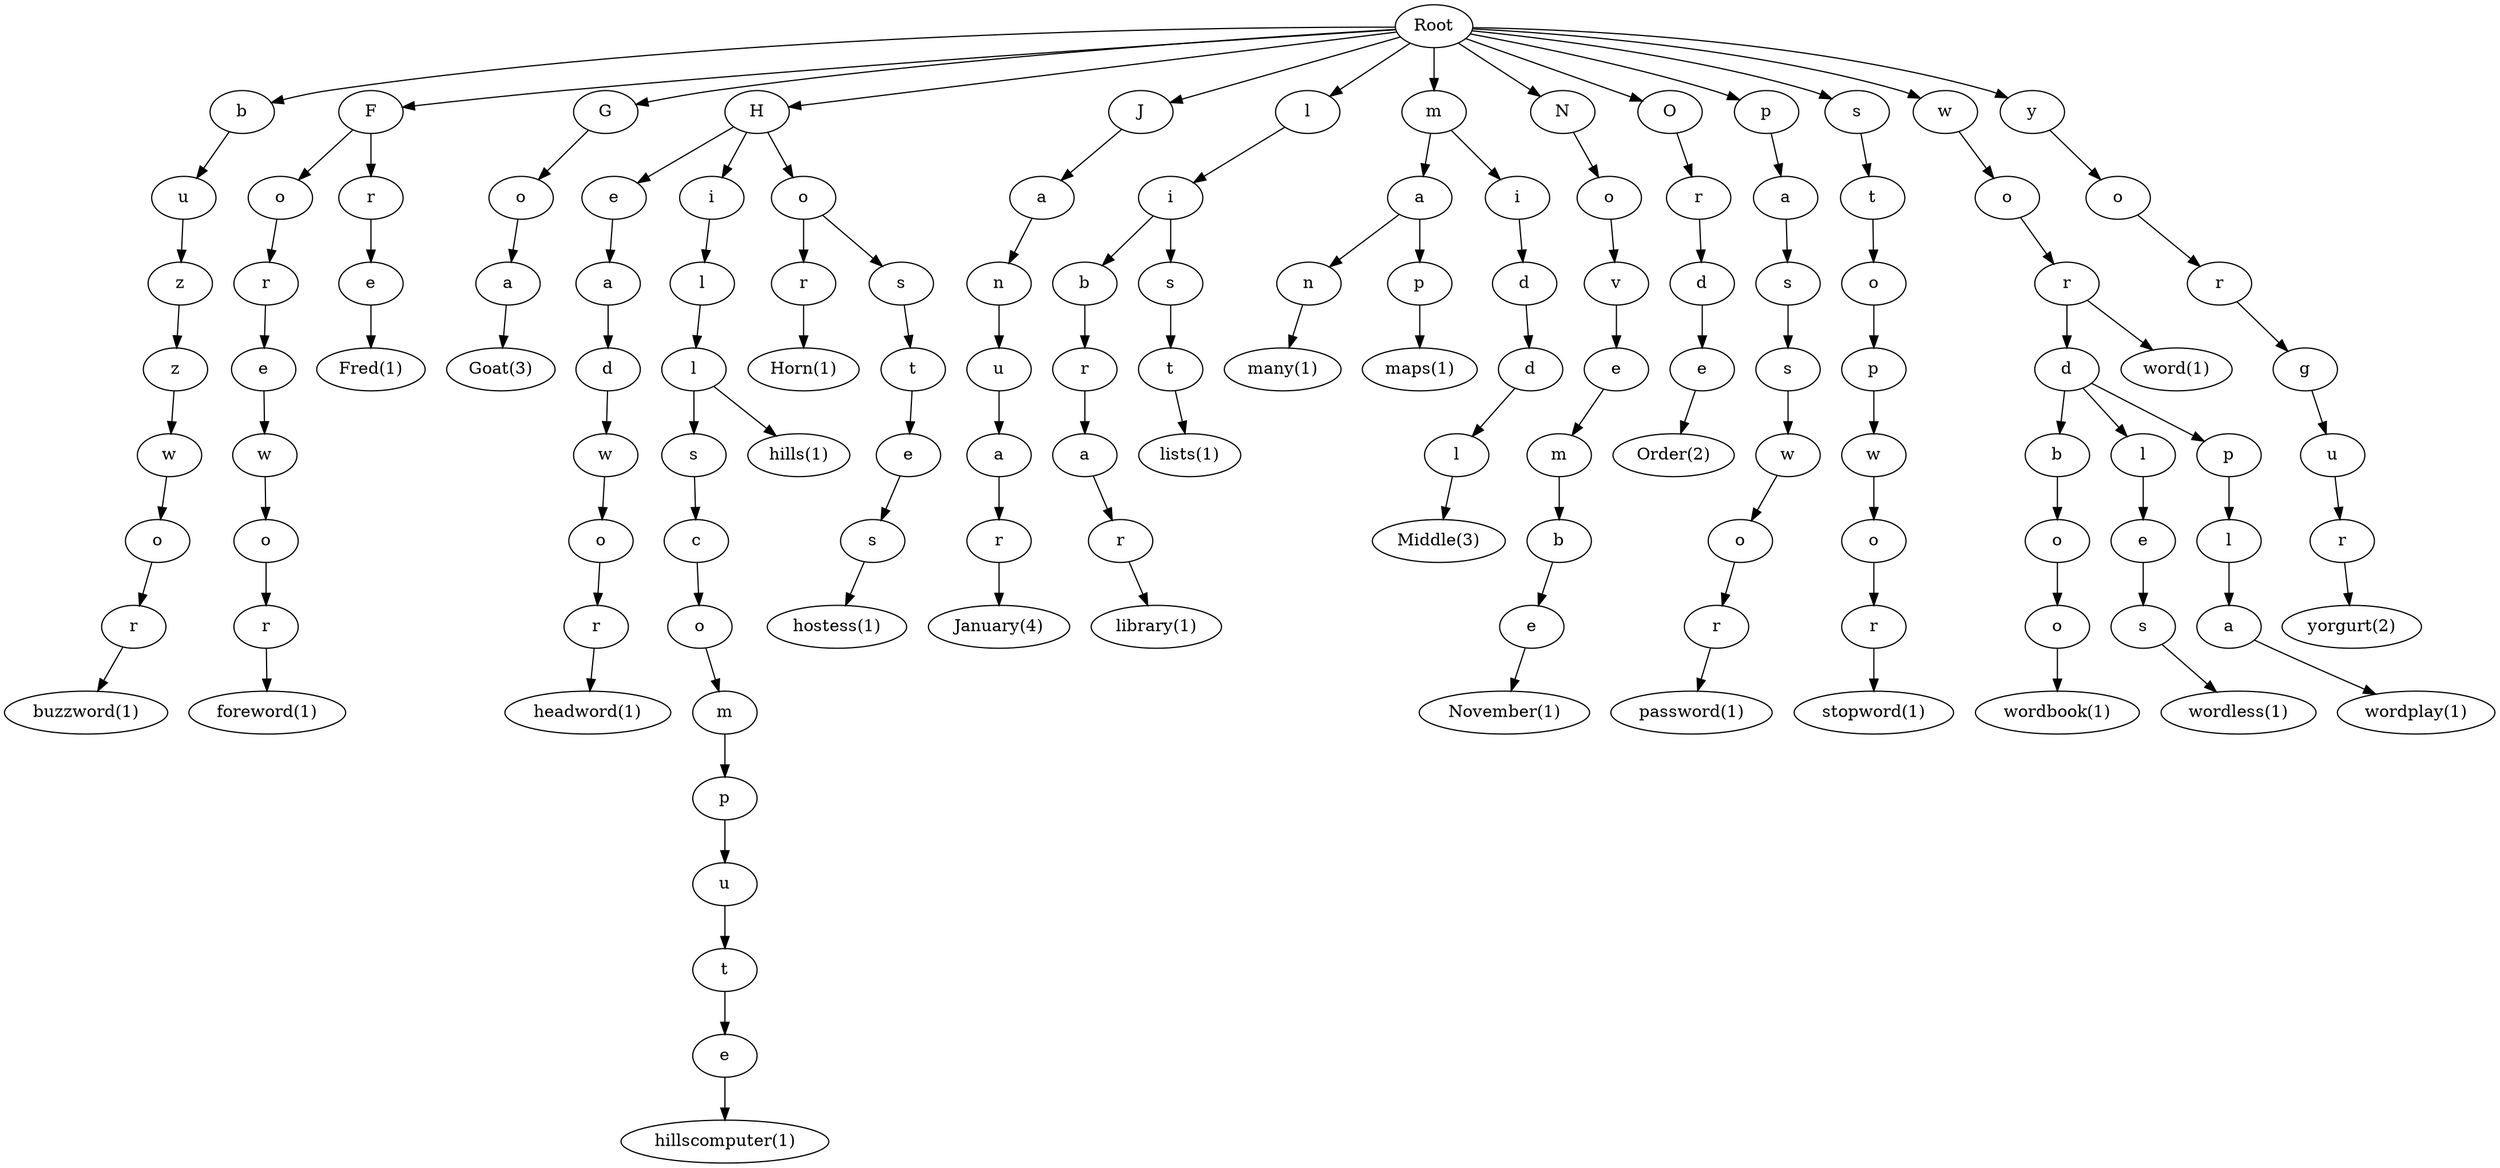 digraph g { 
"55c074b5b100" [label="Root"];
"55c07c90e400" [label="b"];
"55c07c90e450" [label="u"];
"55c07c90e580" [label="z"];
"55c07c90e6b0" [label="z"];
"55c07c90e7e0" [label="w"];
"55c07c90e910" [label="o"];
"55c07c90ea40" [label="r"];
"55c07c90eb70" [label="buzzword(1)"];
"55c07c908530" [label="F"];
"55c07c90d250" [label="o"];
"55c07c90d2a0" [label="r"];
"55c07c90d3d0" [label="e"];
"55c07c90d500" [label="w"];
"55c07c90d630" [label="o"];
"55c07c90d760" [label="r"];
"55c07c90d890" [label="foreword(1)"];
"55c07c9064f0" [label="r"];
"55c07c906620" [label="e"];
"55c07c906750" [label="Fred(1)"];
"55c07c9098b0" [label="G"];
"55c07c909900" [label="o"];
"55c07c909a30" [label="a"];
"55c07c909b60" [label="Goat(3)"];
"55c07c906950" [label="H"];
"55c07c90f220" [label="e"];
"55c07c90f270" [label="a"];
"55c07c90f3a0" [label="d"];
"55c07c90f4d0" [label="w"];
"55c07c90f600" [label="o"];
"55c07c90f730" [label="r"];
"55c07c90f860" [label="headword(1)"];
"55c07c90b3c0" [label="i"];
"55c07c90b410" [label="l"];
"55c07c90b540" [label="l"];
"55c07c90be40" [label="s"];
"55c07c90be90" [label="c"];
"55c07c90bfc0" [label="o"];
"55c07c90c0f0" [label="m"];
"55c07c90c220" [label="p"];
"55c07c90c350" [label="u"];
"55c07c90c480" [label="t"];
"55c07c90c5b0" [label="e"];
"55c07c90c6e0" [label="hillscomputer(1)"];
"55c07c90b670" [label="hills(1)"];
"55c07c9069a0" [label="o"];
"55c07c906ad0" [label="r"];
"55c07c906c00" [label="Horn(1)"];
"55c07c906e00" [label="s"];
"55c07c906e50" [label="t"];
"55c07c906f80" [label="e"];
"55c07c9070b0" [label="s"];
"55c07c9071e0" [label="hostess(1)"];
"55c07c909d60" [label="J"];
"55c07c909db0" [label="a"];
"55c07c909ee0" [label="n"];
"55c07c90a010" [label="u"];
"55c07c90a140" [label="a"];
"55c07c90a270" [label="r"];
"55c07c90a3a0" [label="January(4)"];
"55c07c907890" [label="l"];
"55c07c9078e0" [label="i"];
"55c07c907a10" [label="b"];
"55c07c907b40" [label="r"];
"55c07c907c70" [label="a"];
"55c07c907da0" [label="r"];
"55c07c907ed0" [label="library(1)"];
"55c07c90b870" [label="s"];
"55c07c90b8c0" [label="t"];
"55c07c90b9f0" [label="lists(1)"];
"55c07c9073e0" [label="m"];
"55c07c907430" [label="a"];
"55c07c907560" [label="n"];
"55c07c907690" [label="many(1)"];
"55c07c90bbf0" [label="p"];
"55c07c90bc40" [label="maps(1)"];
"55c07c9092d0" [label="i"];
"55c07c909320" [label="d"];
"55c07c909450" [label="d"];
"55c07c909580" [label="l"];
"55c07c9096b0" [label="Middle(3)"];
"55c07c9080d0" [label="N"];
"55c07c908120" [label="o"];
"55c07c908250" [label="v"];
"55c07c908380" [label="e"];
"55c07c9084b0" [label="m"];
"55c07c908e70" [label="b"];
"55c07c908fa0" [label="e"];
"55c07c9090d0" [label="November(1)"];
"55c07c90a5a0" [label="O"];
"55c07c90a5f0" [label="r"];
"55c07c90a720" [label="d"];
"55c07c90a850" [label="e"];
"55c07c90a980" [label="Order(2)"];
"55c07c90c8e0" [label="p"];
"55c07c90c930" [label="a"];
"55c07c90ca60" [label="s"];
"55c07c90cb90" [label="s"];
"55c07c90ccc0" [label="w"];
"55c07c90cdf0" [label="o"];
"55c07c90cf20" [label="r"];
"55c07c90d050" [label="password(1)"];
"55c07c90ff10" [label="s"];
"55c07c90ff60" [label="t"];
"55c07c910090" [label="o"];
"55c07c9101c0" [label="p"];
"55c07c9102f0" [label="w"];
"55c07c910420" [label="o"];
"55c07c910550" [label="r"];
"55c07c910680" [label="stopword(1)"];
"55c07c90da90" [label="w"];
"55c07c90dae0" [label="o"];
"55c07c90dc10" [label="r"];
"55c07c90dd40" [label="d"];
"55c07c90fa60" [label="b"];
"55c07c90fab0" [label="o"];
"55c07c90fbe0" [label="o"];
"55c07c90fd10" [label="wordbook(1)"];
"55c07c90de70" [label="l"];
"55c07c90dfa0" [label="e"];
"55c07c90e0d0" [label="s"];
"55c07c90e200" [label="wordless(1)"];
"55c07c90ed70" [label="p"];
"55c07c90edc0" [label="l"];
"55c07c90eef0" [label="a"];
"55c07c90f020" [label="wordplay(1)"];
"55c07c910880" [label="word(1)"];
"55c07c90ab80" [label="y"];
"55c07c90abd0" [label="o"];
"55c07c90ad00" [label="r"];
"55c07c90ae30" [label="g"];
"55c07c90af60" [label="u"];
"55c07c90b090" [label="r"];
"55c07c90b1c0" [label="yorgurt(2)"];
"55c074b5b100"   -> "55c07c90e400" ;
"55c07c90e400"   -> "55c07c90e450" ;
"55c07c90e450"   -> "55c07c90e580" ;
"55c07c90e580"   -> "55c07c90e6b0" ;
"55c07c90e6b0"   -> "55c07c90e7e0" ;
"55c07c90e7e0"   -> "55c07c90e910" ;
"55c07c90e910"   -> "55c07c90ea40" ;
"55c07c90ea40"   -> "55c07c90eb70" ;
"55c074b5b100"   -> "55c07c908530" ;
"55c07c908530"   -> "55c07c90d250" ;
"55c07c90d250"   -> "55c07c90d2a0" ;
"55c07c90d2a0"   -> "55c07c90d3d0" ;
"55c07c90d3d0"   -> "55c07c90d500" ;
"55c07c90d500"   -> "55c07c90d630" ;
"55c07c90d630"   -> "55c07c90d760" ;
"55c07c90d760"   -> "55c07c90d890" ;
"55c07c908530"   -> "55c07c9064f0" ;
"55c07c9064f0"   -> "55c07c906620" ;
"55c07c906620"   -> "55c07c906750" ;
"55c074b5b100"   -> "55c07c9098b0" ;
"55c07c9098b0"   -> "55c07c909900" ;
"55c07c909900"   -> "55c07c909a30" ;
"55c07c909a30"   -> "55c07c909b60" ;
"55c074b5b100"   -> "55c07c906950" ;
"55c07c906950"   -> "55c07c90f220" ;
"55c07c90f220"   -> "55c07c90f270" ;
"55c07c90f270"   -> "55c07c90f3a0" ;
"55c07c90f3a0"   -> "55c07c90f4d0" ;
"55c07c90f4d0"   -> "55c07c90f600" ;
"55c07c90f600"   -> "55c07c90f730" ;
"55c07c90f730"   -> "55c07c90f860" ;
"55c07c906950"   -> "55c07c90b3c0" ;
"55c07c90b3c0"   -> "55c07c90b410" ;
"55c07c90b410"   -> "55c07c90b540" ;
"55c07c90b540"   -> "55c07c90be40" ;
"55c07c90be40"   -> "55c07c90be90" ;
"55c07c90be90"   -> "55c07c90bfc0" ;
"55c07c90bfc0"   -> "55c07c90c0f0" ;
"55c07c90c0f0"   -> "55c07c90c220" ;
"55c07c90c220"   -> "55c07c90c350" ;
"55c07c90c350"   -> "55c07c90c480" ;
"55c07c90c480"   -> "55c07c90c5b0" ;
"55c07c90c5b0"   -> "55c07c90c6e0" ;
"55c07c90b540"   -> "55c07c90b670" ;
"55c07c906950"   -> "55c07c9069a0" ;
"55c07c9069a0"   -> "55c07c906ad0" ;
"55c07c906ad0"   -> "55c07c906c00" ;
"55c07c9069a0"   -> "55c07c906e00" ;
"55c07c906e00"   -> "55c07c906e50" ;
"55c07c906e50"   -> "55c07c906f80" ;
"55c07c906f80"   -> "55c07c9070b0" ;
"55c07c9070b0"   -> "55c07c9071e0" ;
"55c074b5b100"   -> "55c07c909d60" ;
"55c07c909d60"   -> "55c07c909db0" ;
"55c07c909db0"   -> "55c07c909ee0" ;
"55c07c909ee0"   -> "55c07c90a010" ;
"55c07c90a010"   -> "55c07c90a140" ;
"55c07c90a140"   -> "55c07c90a270" ;
"55c07c90a270"   -> "55c07c90a3a0" ;
"55c074b5b100"   -> "55c07c907890" ;
"55c07c907890"   -> "55c07c9078e0" ;
"55c07c9078e0"   -> "55c07c907a10" ;
"55c07c907a10"   -> "55c07c907b40" ;
"55c07c907b40"   -> "55c07c907c70" ;
"55c07c907c70"   -> "55c07c907da0" ;
"55c07c907da0"   -> "55c07c907ed0" ;
"55c07c9078e0"   -> "55c07c90b870" ;
"55c07c90b870"   -> "55c07c90b8c0" ;
"55c07c90b8c0"   -> "55c07c90b9f0" ;
"55c074b5b100"   -> "55c07c9073e0" ;
"55c07c9073e0"   -> "55c07c907430" ;
"55c07c907430"   -> "55c07c907560" ;
"55c07c907560"   -> "55c07c907690" ;
"55c07c907430"   -> "55c07c90bbf0" ;
"55c07c90bbf0"   -> "55c07c90bc40" ;
"55c07c9073e0"   -> "55c07c9092d0" ;
"55c07c9092d0"   -> "55c07c909320" ;
"55c07c909320"   -> "55c07c909450" ;
"55c07c909450"   -> "55c07c909580" ;
"55c07c909580"   -> "55c07c9096b0" ;
"55c074b5b100"   -> "55c07c9080d0" ;
"55c07c9080d0"   -> "55c07c908120" ;
"55c07c908120"   -> "55c07c908250" ;
"55c07c908250"   -> "55c07c908380" ;
"55c07c908380"   -> "55c07c9084b0" ;
"55c07c9084b0"   -> "55c07c908e70" ;
"55c07c908e70"   -> "55c07c908fa0" ;
"55c07c908fa0"   -> "55c07c9090d0" ;
"55c074b5b100"   -> "55c07c90a5a0" ;
"55c07c90a5a0"   -> "55c07c90a5f0" ;
"55c07c90a5f0"   -> "55c07c90a720" ;
"55c07c90a720"   -> "55c07c90a850" ;
"55c07c90a850"   -> "55c07c90a980" ;
"55c074b5b100"   -> "55c07c90c8e0" ;
"55c07c90c8e0"   -> "55c07c90c930" ;
"55c07c90c930"   -> "55c07c90ca60" ;
"55c07c90ca60"   -> "55c07c90cb90" ;
"55c07c90cb90"   -> "55c07c90ccc0" ;
"55c07c90ccc0"   -> "55c07c90cdf0" ;
"55c07c90cdf0"   -> "55c07c90cf20" ;
"55c07c90cf20"   -> "55c07c90d050" ;
"55c074b5b100"   -> "55c07c90ff10" ;
"55c07c90ff10"   -> "55c07c90ff60" ;
"55c07c90ff60"   -> "55c07c910090" ;
"55c07c910090"   -> "55c07c9101c0" ;
"55c07c9101c0"   -> "55c07c9102f0" ;
"55c07c9102f0"   -> "55c07c910420" ;
"55c07c910420"   -> "55c07c910550" ;
"55c07c910550"   -> "55c07c910680" ;
"55c074b5b100"   -> "55c07c90da90" ;
"55c07c90da90"   -> "55c07c90dae0" ;
"55c07c90dae0"   -> "55c07c90dc10" ;
"55c07c90dc10"   -> "55c07c90dd40" ;
"55c07c90dd40"   -> "55c07c90fa60" ;
"55c07c90fa60"   -> "55c07c90fab0" ;
"55c07c90fab0"   -> "55c07c90fbe0" ;
"55c07c90fbe0"   -> "55c07c90fd10" ;
"55c07c90dd40"   -> "55c07c90de70" ;
"55c07c90de70"   -> "55c07c90dfa0" ;
"55c07c90dfa0"   -> "55c07c90e0d0" ;
"55c07c90e0d0"   -> "55c07c90e200" ;
"55c07c90dd40"   -> "55c07c90ed70" ;
"55c07c90ed70"   -> "55c07c90edc0" ;
"55c07c90edc0"   -> "55c07c90eef0" ;
"55c07c90eef0"   -> "55c07c90f020" ;
"55c07c90dc10"   -> "55c07c910880" ;
"55c074b5b100"   -> "55c07c90ab80" ;
"55c07c90ab80"   -> "55c07c90abd0" ;
"55c07c90abd0"   -> "55c07c90ad00" ;
"55c07c90ad00"   -> "55c07c90ae30" ;
"55c07c90ae30"   -> "55c07c90af60" ;
"55c07c90af60"   -> "55c07c90b090" ;
"55c07c90b090"   -> "55c07c90b1c0" ;
}